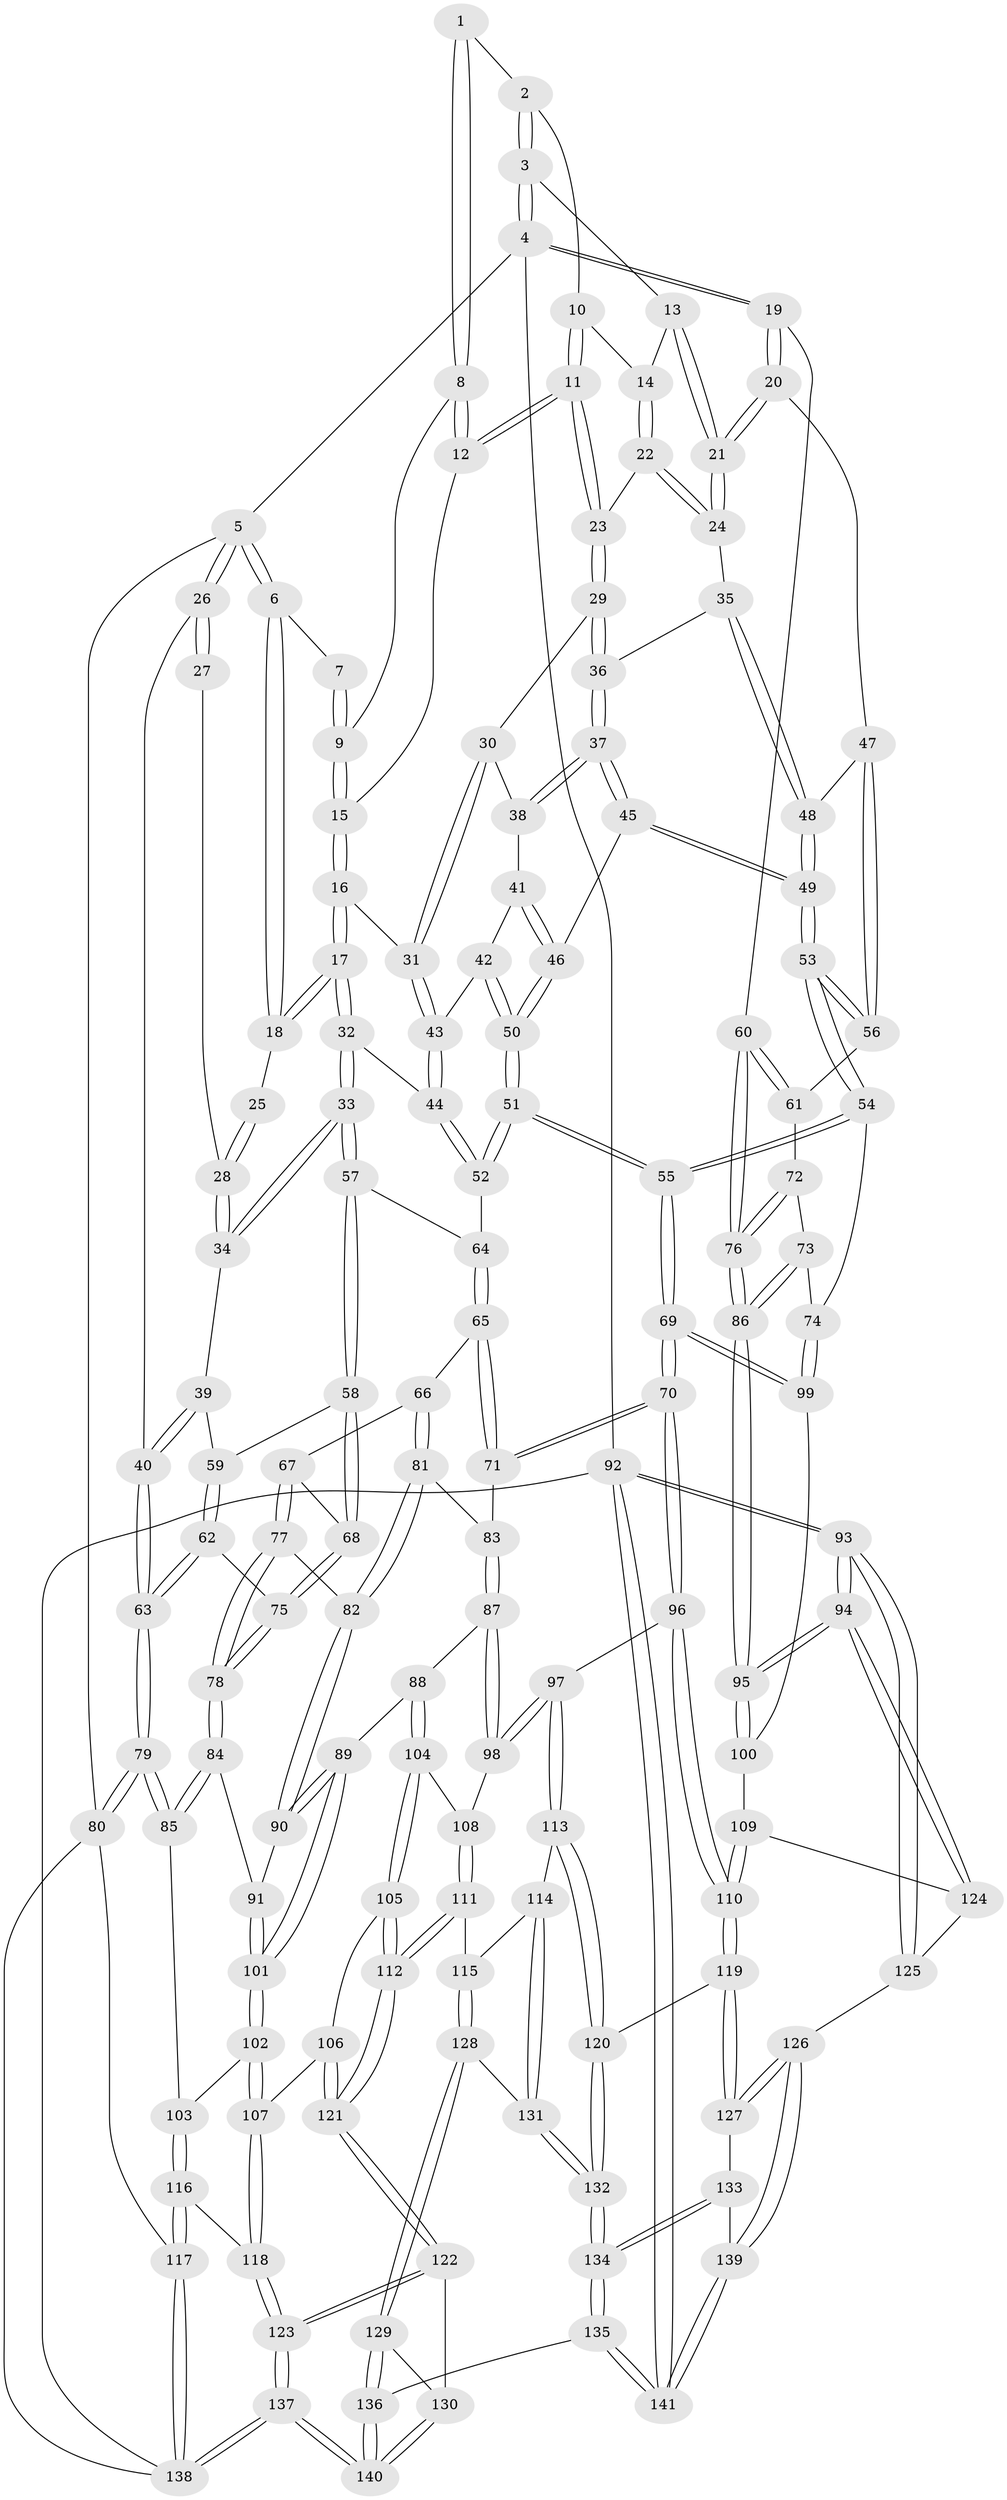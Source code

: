 // coarse degree distribution, {2: 0.028169014084507043, 4: 0.6338028169014085, 3: 0.29577464788732394, 5: 0.04225352112676056}
// Generated by graph-tools (version 1.1) at 2025/38/03/04/25 23:38:34]
// undirected, 141 vertices, 349 edges
graph export_dot {
  node [color=gray90,style=filled];
  1 [pos="+0.6148444873471359+0"];
  2 [pos="+0.8192227310173706+0"];
  3 [pos="+1+0"];
  4 [pos="+1+0"];
  5 [pos="+0+0"];
  6 [pos="+0.19292091042182619+0"];
  7 [pos="+0.4571336049776159+0"];
  8 [pos="+0.6031051760266362+0"];
  9 [pos="+0.48583477005587467+0.06126609238376357"];
  10 [pos="+0.7653258531626135+0"];
  11 [pos="+0.6632440130999386+0.11962418365150386"];
  12 [pos="+0.6286667134752397+0.08173344765115727"];
  13 [pos="+0.9061971133615905+0.07079016189461919"];
  14 [pos="+0.8197012307150143+0.11420824226156467"];
  15 [pos="+0.4672702658158443+0.10964464946098708"];
  16 [pos="+0.42243431859831465+0.1584577444732434"];
  17 [pos="+0.37740256398201183+0.1729126478032558"];
  18 [pos="+0.2970534042547018+0.05999886840558485"];
  19 [pos="+1+0.2696941276314173"];
  20 [pos="+1+0.24705387005092738"];
  21 [pos="+0.9806041832556139+0.21531717383372015"];
  22 [pos="+0.8162737555384317+0.12147212165033094"];
  23 [pos="+0.6640417414645063+0.1231402354635279"];
  24 [pos="+0.8331237574393627+0.22907494288951"];
  25 [pos="+0.22651300637647573+0.10977358350584417"];
  26 [pos="+0+0"];
  27 [pos="+0.14906424103438143+0.12091790789282472"];
  28 [pos="+0.14987480352808566+0.20256652067426284"];
  29 [pos="+0.6604784881603737+0.14606496805474709"];
  30 [pos="+0.6545592958247479+0.15350539152333045"];
  31 [pos="+0.5740231334905251+0.20674872555428234"];
  32 [pos="+0.3489705630589689+0.280675623025129"];
  33 [pos="+0.3278904332861624+0.30802222455032796"];
  34 [pos="+0.1185279578489335+0.2557072527626501"];
  35 [pos="+0.8318297143956604+0.23027786835761518"];
  36 [pos="+0.793116580072847+0.24855116963659266"];
  37 [pos="+0.76736381565125+0.28875197481843407"];
  38 [pos="+0.6708960761176389+0.2506696395643754"];
  39 [pos="+0.0527698143416742+0.26317294094015725"];
  40 [pos="+0+0.182849284717268"];
  41 [pos="+0.6520966790326067+0.27889885129638"];
  42 [pos="+0.5867840386640844+0.2831435566512722"];
  43 [pos="+0.5820535027265002+0.28123242231344847"];
  44 [pos="+0.529266888574125+0.33477076176066317"];
  45 [pos="+0.7638252685354677+0.29952629240213363"];
  46 [pos="+0.6959485223973595+0.3344507942395979"];
  47 [pos="+0.9166939565312286+0.3474038915193649"];
  48 [pos="+0.8701043735391076+0.3217387043071344"];
  49 [pos="+0.8100354269267136+0.4039606256238093"];
  50 [pos="+0.6641479988294049+0.37735601860571033"];
  51 [pos="+0.6481360169875132+0.4435537242720847"];
  52 [pos="+0.5531401058303285+0.39989372777374943"];
  53 [pos="+0.8167005387679567+0.4411192184455513"];
  54 [pos="+0.7540654266767135+0.5040319227522488"];
  55 [pos="+0.6920811198109285+0.5313419780663253"];
  56 [pos="+0.8825158308316574+0.4372349402235226"];
  57 [pos="+0.32760874637678083+0.3116630616377308"];
  58 [pos="+0.3122818166456317+0.37614173705737347"];
  59 [pos="+0.10848544148201394+0.3790916254866283"];
  60 [pos="+1+0.31282020438866076"];
  61 [pos="+0.8869944048763521+0.43931902731074807"];
  62 [pos="+0.1291696094935927+0.4747893135291798"];
  63 [pos="+0+0.6367572454086396"];
  64 [pos="+0.5023244307302527+0.43789926719665806"];
  65 [pos="+0.47473179219313794+0.5018799809911023"];
  66 [pos="+0.4714418800517707+0.5023037807642368"];
  67 [pos="+0.3453210555642864+0.43127944482103947"];
  68 [pos="+0.31183391452565035+0.3792801072574454"];
  69 [pos="+0.6569766238158057+0.6092716984375184"];
  70 [pos="+0.6521259100783366+0.6172302598652076"];
  71 [pos="+0.5533603968469547+0.5594048876385644"];
  72 [pos="+0.9145777981539145+0.47273800761771717"];
  73 [pos="+0.9430125679362164+0.5315733375824617"];
  74 [pos="+0.9081405579180039+0.5922496422731504"];
  75 [pos="+0.21371752958945894+0.48012446867752295"];
  76 [pos="+1+0.4203520242074796"];
  77 [pos="+0.35408396165255956+0.5572597834053402"];
  78 [pos="+0.23768875381894822+0.5809463388841837"];
  79 [pos="+0+0.6601416153811175"];
  80 [pos="+0+0.7149542981973447"];
  81 [pos="+0.4372651018935007+0.5434373472447688"];
  82 [pos="+0.366543846524409+0.5689128772259712"];
  83 [pos="+0.4480321696233182+0.5907237100397377"];
  84 [pos="+0.23313388849947506+0.5980272951480065"];
  85 [pos="+0.12415809450261439+0.6646412037014572"];
  86 [pos="+1+0.5109757481981344"];
  87 [pos="+0.4414175933391914+0.6364044912244613"];
  88 [pos="+0.3945824537595587+0.6465040554389181"];
  89 [pos="+0.39446633454413194+0.6464636522259456"];
  90 [pos="+0.37613622294227145+0.6188430524231183"];
  91 [pos="+0.26755436908993896+0.6371740126902399"];
  92 [pos="+1+1"];
  93 [pos="+1+1"];
  94 [pos="+1+0.8064903895056137"];
  95 [pos="+1+0.6881749799166204"];
  96 [pos="+0.6499654621288089+0.6311725648075515"];
  97 [pos="+0.6250254488967414+0.6541621117139732"];
  98 [pos="+0.56756080340365+0.6705249073375084"];
  99 [pos="+0.914938886440043+0.6341234797347827"];
  100 [pos="+0.9341971491819044+0.6770668201498332"];
  101 [pos="+0.29948947607619303+0.7266138988106786"];
  102 [pos="+0.2986562286164132+0.7311161081763943"];
  103 [pos="+0.21076646782091193+0.7459317395359946"];
  104 [pos="+0.42172460179998483+0.7268936159931824"];
  105 [pos="+0.4094373512398218+0.7456258978923129"];
  106 [pos="+0.3206495644674334+0.7621186592875769"];
  107 [pos="+0.31832087368068995+0.7613573273691076"];
  108 [pos="+0.5086168509579575+0.7202074599636226"];
  109 [pos="+0.8571980079192982+0.7635570470025481"];
  110 [pos="+0.8195982527548956+0.7943284089770023"];
  111 [pos="+0.4703658514130308+0.827982338384989"];
  112 [pos="+0.45286644615813687+0.8369429461307489"];
  113 [pos="+0.595812485837621+0.8295633536005558"];
  114 [pos="+0.5925047059805254+0.8335076534793623"];
  115 [pos="+0.5264685797897037+0.8355550485699137"];
  116 [pos="+0.1814816209552339+0.8448107504956831"];
  117 [pos="+0.08744498478035807+0.8704116241708749"];
  118 [pos="+0.2659871635353143+0.8810438507385718"];
  119 [pos="+0.8195294741022604+0.808226567543767"];
  120 [pos="+0.7041633879014952+0.8630450908589022"];
  121 [pos="+0.4231551576193617+0.8745660752689288"];
  122 [pos="+0.4211812497038533+0.8821260138962094"];
  123 [pos="+0.2815390277567205+0.906464915109934"];
  124 [pos="+0.9567665201320258+0.7908996838832925"];
  125 [pos="+1+0.9615742588907693"];
  126 [pos="+0.9074792257069489+0.8957506279488603"];
  127 [pos="+0.8282355279549629+0.8277482493233305"];
  128 [pos="+0.5199656639296335+0.9237845744022842"];
  129 [pos="+0.5098600174464368+0.9295300602451473"];
  130 [pos="+0.4213497202582286+0.8825052120920116"];
  131 [pos="+0.589839290246619+0.9006377186194334"];
  132 [pos="+0.6498463121551882+0.9981081521602115"];
  133 [pos="+0.8110907108405668+0.8681869005134157"];
  134 [pos="+0.6647293107255895+1"];
  135 [pos="+0.6544048205692344+1"];
  136 [pos="+0.5508799808197268+1"];
  137 [pos="+0.21620879409928687+1"];
  138 [pos="+0.20561265975738202+1"];
  139 [pos="+0.8185300966614111+1"];
  140 [pos="+0.3975285520061328+1"];
  141 [pos="+0.7563000242107719+1"];
  1 -- 2;
  1 -- 8;
  1 -- 8;
  2 -- 3;
  2 -- 3;
  2 -- 10;
  3 -- 4;
  3 -- 4;
  3 -- 13;
  4 -- 5;
  4 -- 19;
  4 -- 19;
  4 -- 92;
  5 -- 6;
  5 -- 6;
  5 -- 26;
  5 -- 26;
  5 -- 80;
  6 -- 7;
  6 -- 18;
  6 -- 18;
  7 -- 9;
  7 -- 9;
  8 -- 9;
  8 -- 12;
  8 -- 12;
  9 -- 15;
  9 -- 15;
  10 -- 11;
  10 -- 11;
  10 -- 14;
  11 -- 12;
  11 -- 12;
  11 -- 23;
  11 -- 23;
  12 -- 15;
  13 -- 14;
  13 -- 21;
  13 -- 21;
  14 -- 22;
  14 -- 22;
  15 -- 16;
  15 -- 16;
  16 -- 17;
  16 -- 17;
  16 -- 31;
  17 -- 18;
  17 -- 18;
  17 -- 32;
  17 -- 32;
  18 -- 25;
  19 -- 20;
  19 -- 20;
  19 -- 60;
  20 -- 21;
  20 -- 21;
  20 -- 47;
  21 -- 24;
  21 -- 24;
  22 -- 23;
  22 -- 24;
  22 -- 24;
  23 -- 29;
  23 -- 29;
  24 -- 35;
  25 -- 28;
  25 -- 28;
  26 -- 27;
  26 -- 27;
  26 -- 40;
  27 -- 28;
  28 -- 34;
  28 -- 34;
  29 -- 30;
  29 -- 36;
  29 -- 36;
  30 -- 31;
  30 -- 31;
  30 -- 38;
  31 -- 43;
  31 -- 43;
  32 -- 33;
  32 -- 33;
  32 -- 44;
  33 -- 34;
  33 -- 34;
  33 -- 57;
  33 -- 57;
  34 -- 39;
  35 -- 36;
  35 -- 48;
  35 -- 48;
  36 -- 37;
  36 -- 37;
  37 -- 38;
  37 -- 38;
  37 -- 45;
  37 -- 45;
  38 -- 41;
  39 -- 40;
  39 -- 40;
  39 -- 59;
  40 -- 63;
  40 -- 63;
  41 -- 42;
  41 -- 46;
  41 -- 46;
  42 -- 43;
  42 -- 50;
  42 -- 50;
  43 -- 44;
  43 -- 44;
  44 -- 52;
  44 -- 52;
  45 -- 46;
  45 -- 49;
  45 -- 49;
  46 -- 50;
  46 -- 50;
  47 -- 48;
  47 -- 56;
  47 -- 56;
  48 -- 49;
  48 -- 49;
  49 -- 53;
  49 -- 53;
  50 -- 51;
  50 -- 51;
  51 -- 52;
  51 -- 52;
  51 -- 55;
  51 -- 55;
  52 -- 64;
  53 -- 54;
  53 -- 54;
  53 -- 56;
  53 -- 56;
  54 -- 55;
  54 -- 55;
  54 -- 74;
  55 -- 69;
  55 -- 69;
  56 -- 61;
  57 -- 58;
  57 -- 58;
  57 -- 64;
  58 -- 59;
  58 -- 68;
  58 -- 68;
  59 -- 62;
  59 -- 62;
  60 -- 61;
  60 -- 61;
  60 -- 76;
  60 -- 76;
  61 -- 72;
  62 -- 63;
  62 -- 63;
  62 -- 75;
  63 -- 79;
  63 -- 79;
  64 -- 65;
  64 -- 65;
  65 -- 66;
  65 -- 71;
  65 -- 71;
  66 -- 67;
  66 -- 81;
  66 -- 81;
  67 -- 68;
  67 -- 77;
  67 -- 77;
  68 -- 75;
  68 -- 75;
  69 -- 70;
  69 -- 70;
  69 -- 99;
  69 -- 99;
  70 -- 71;
  70 -- 71;
  70 -- 96;
  70 -- 96;
  71 -- 83;
  72 -- 73;
  72 -- 76;
  72 -- 76;
  73 -- 74;
  73 -- 86;
  73 -- 86;
  74 -- 99;
  74 -- 99;
  75 -- 78;
  75 -- 78;
  76 -- 86;
  76 -- 86;
  77 -- 78;
  77 -- 78;
  77 -- 82;
  78 -- 84;
  78 -- 84;
  79 -- 80;
  79 -- 80;
  79 -- 85;
  79 -- 85;
  80 -- 117;
  80 -- 138;
  81 -- 82;
  81 -- 82;
  81 -- 83;
  82 -- 90;
  82 -- 90;
  83 -- 87;
  83 -- 87;
  84 -- 85;
  84 -- 85;
  84 -- 91;
  85 -- 103;
  86 -- 95;
  86 -- 95;
  87 -- 88;
  87 -- 98;
  87 -- 98;
  88 -- 89;
  88 -- 104;
  88 -- 104;
  89 -- 90;
  89 -- 90;
  89 -- 101;
  89 -- 101;
  90 -- 91;
  91 -- 101;
  91 -- 101;
  92 -- 93;
  92 -- 93;
  92 -- 141;
  92 -- 141;
  92 -- 138;
  93 -- 94;
  93 -- 94;
  93 -- 125;
  93 -- 125;
  94 -- 95;
  94 -- 95;
  94 -- 124;
  94 -- 124;
  95 -- 100;
  95 -- 100;
  96 -- 97;
  96 -- 110;
  96 -- 110;
  97 -- 98;
  97 -- 98;
  97 -- 113;
  97 -- 113;
  98 -- 108;
  99 -- 100;
  100 -- 109;
  101 -- 102;
  101 -- 102;
  102 -- 103;
  102 -- 107;
  102 -- 107;
  103 -- 116;
  103 -- 116;
  104 -- 105;
  104 -- 105;
  104 -- 108;
  105 -- 106;
  105 -- 112;
  105 -- 112;
  106 -- 107;
  106 -- 121;
  106 -- 121;
  107 -- 118;
  107 -- 118;
  108 -- 111;
  108 -- 111;
  109 -- 110;
  109 -- 110;
  109 -- 124;
  110 -- 119;
  110 -- 119;
  111 -- 112;
  111 -- 112;
  111 -- 115;
  112 -- 121;
  112 -- 121;
  113 -- 114;
  113 -- 120;
  113 -- 120;
  114 -- 115;
  114 -- 131;
  114 -- 131;
  115 -- 128;
  115 -- 128;
  116 -- 117;
  116 -- 117;
  116 -- 118;
  117 -- 138;
  117 -- 138;
  118 -- 123;
  118 -- 123;
  119 -- 120;
  119 -- 127;
  119 -- 127;
  120 -- 132;
  120 -- 132;
  121 -- 122;
  121 -- 122;
  122 -- 123;
  122 -- 123;
  122 -- 130;
  123 -- 137;
  123 -- 137;
  124 -- 125;
  125 -- 126;
  126 -- 127;
  126 -- 127;
  126 -- 139;
  126 -- 139;
  127 -- 133;
  128 -- 129;
  128 -- 129;
  128 -- 131;
  129 -- 130;
  129 -- 136;
  129 -- 136;
  130 -- 140;
  130 -- 140;
  131 -- 132;
  131 -- 132;
  132 -- 134;
  132 -- 134;
  133 -- 134;
  133 -- 134;
  133 -- 139;
  134 -- 135;
  134 -- 135;
  135 -- 136;
  135 -- 141;
  135 -- 141;
  136 -- 140;
  136 -- 140;
  137 -- 138;
  137 -- 138;
  137 -- 140;
  137 -- 140;
  139 -- 141;
  139 -- 141;
}
